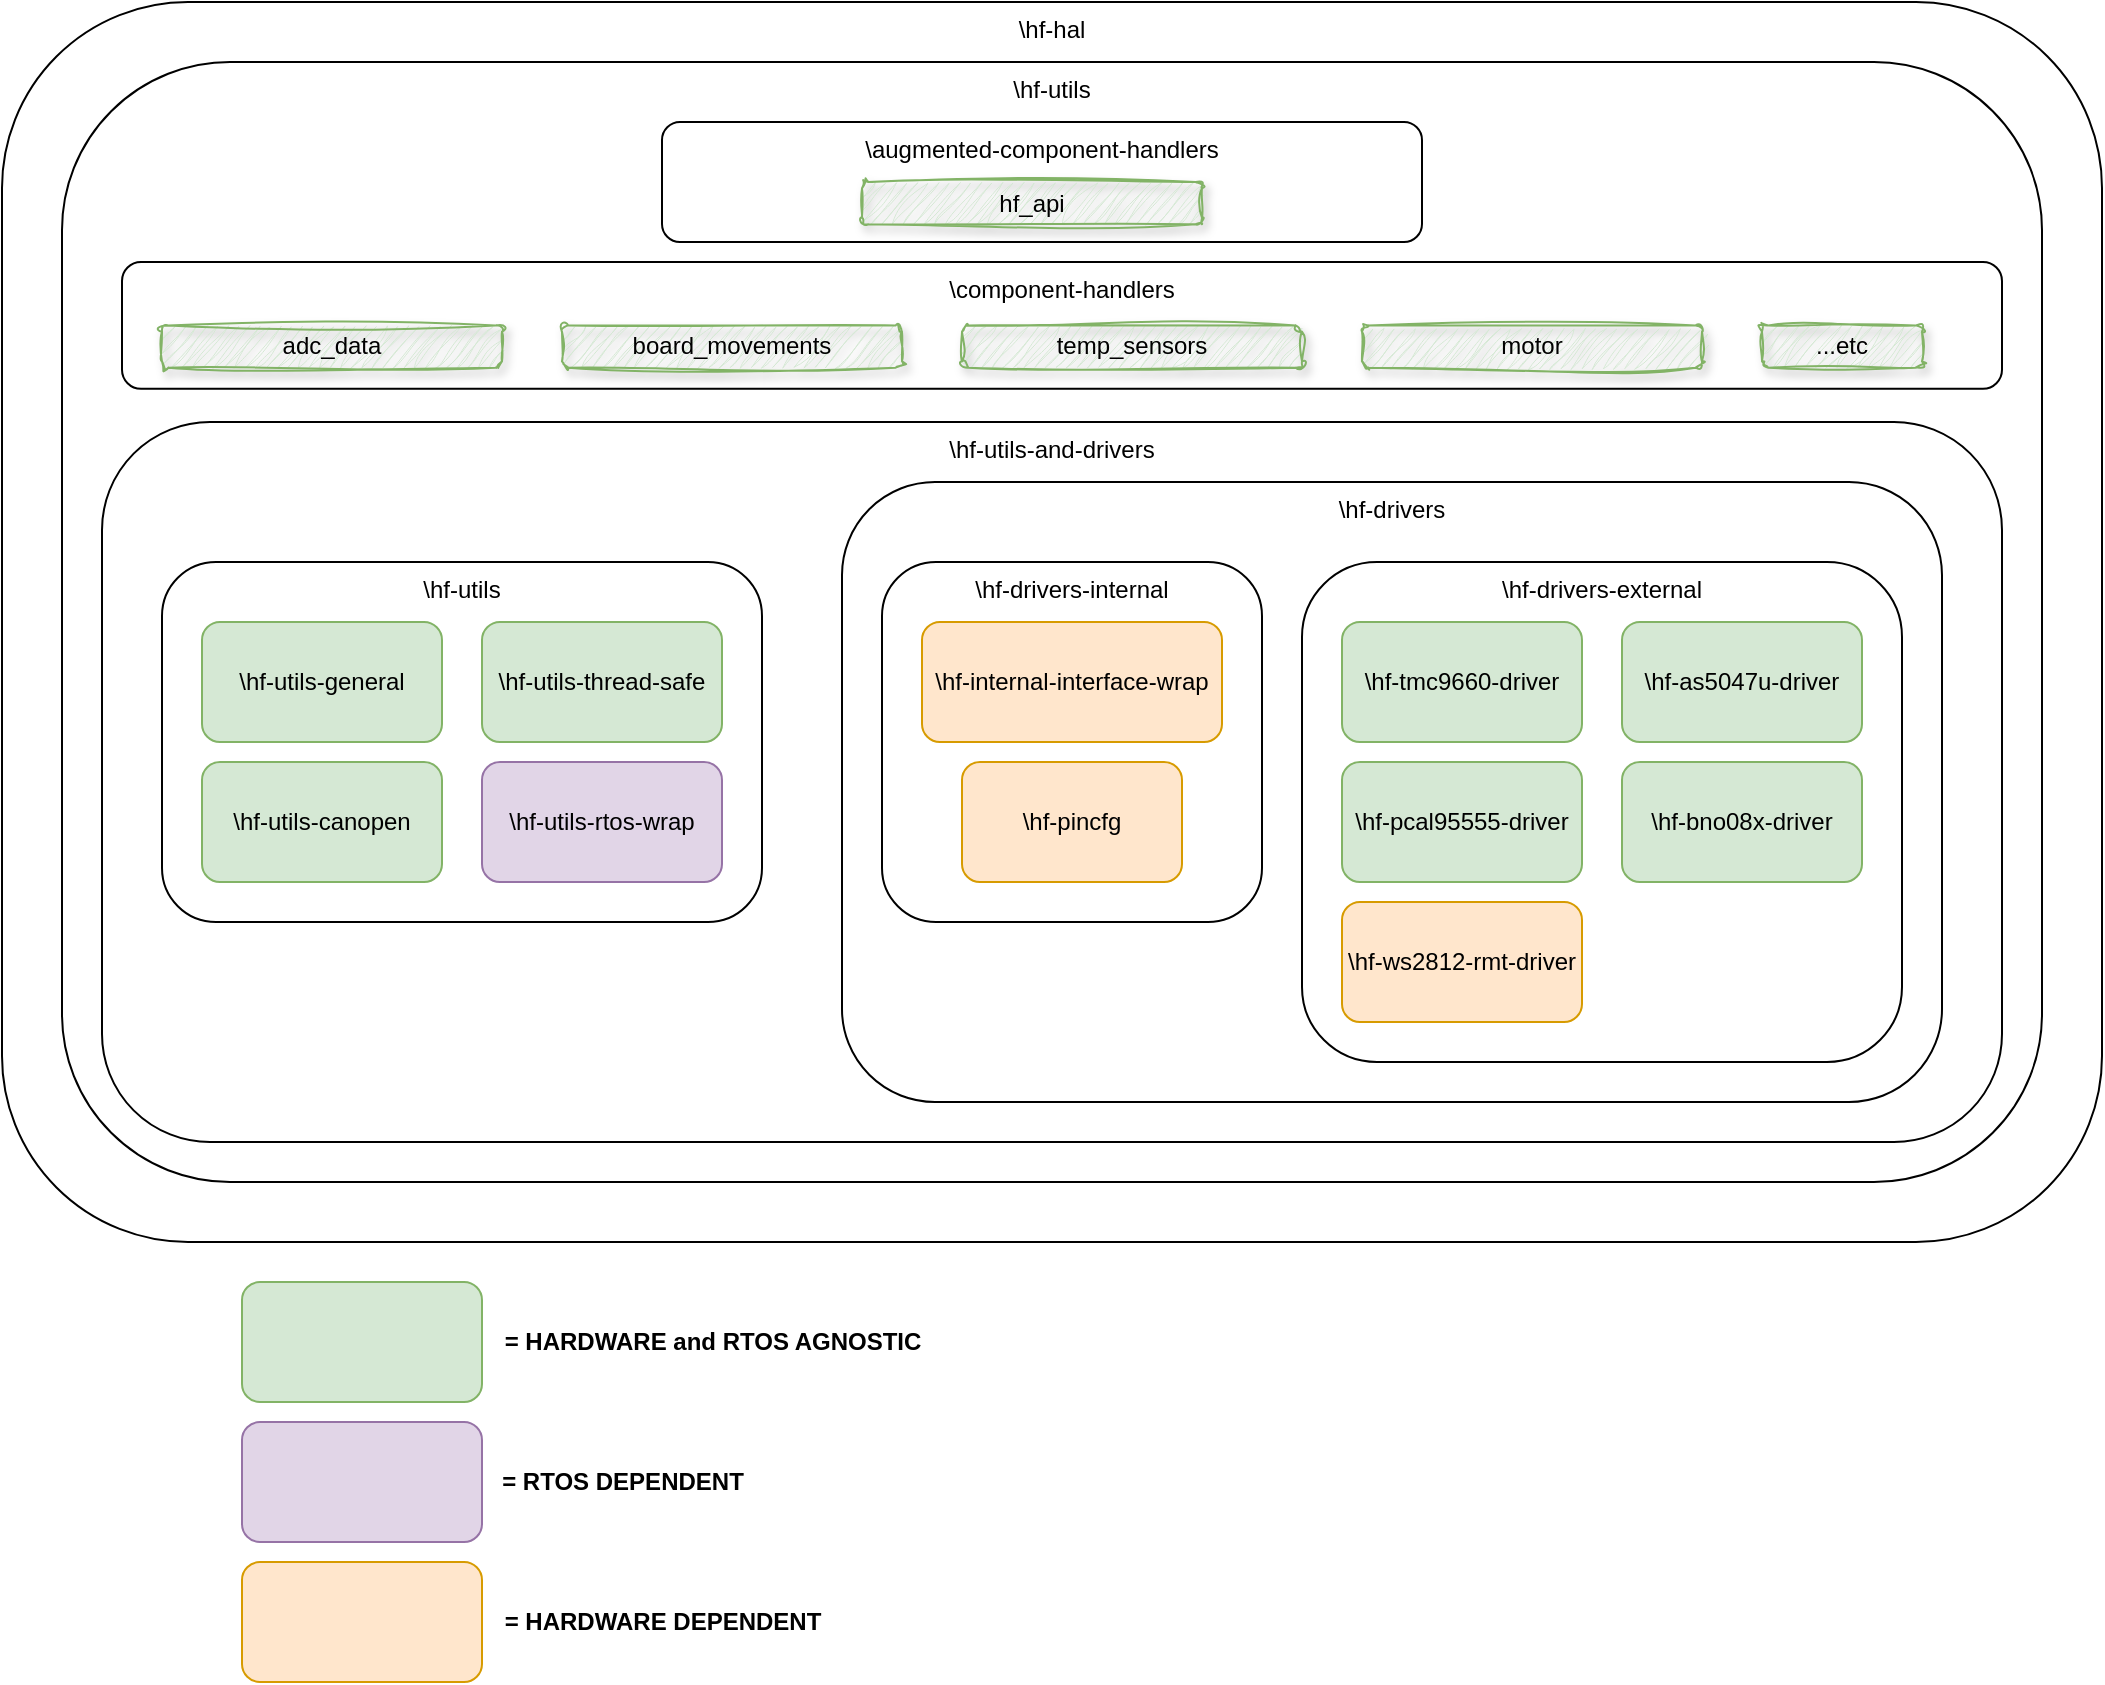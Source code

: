 <mxfile version="27.1.4">
  <diagram name="Page-1" id="FhQWMNnF3R9wmjdMntHF">
    <mxGraphModel dx="2351" dy="791" grid="1" gridSize="10" guides="1" tooltips="1" connect="1" arrows="1" fold="1" page="1" pageScale="1" pageWidth="850" pageHeight="1100" math="0" shadow="0">
      <root>
        <mxCell id="0" />
        <mxCell id="1" parent="0" />
        <mxCell id="MugBKoGFxdHCwpsHW_FZ-21" value="\hf-hal" style="rounded=1;whiteSpace=wrap;html=1;verticalAlign=top;" vertex="1" parent="1">
          <mxGeometry x="-100" y="50" width="1050" height="620" as="geometry" />
        </mxCell>
        <mxCell id="MugBKoGFxdHCwpsHW_FZ-22" value="" style="group;shadow=0;" vertex="1" connectable="0" parent="1">
          <mxGeometry x="-50" y="80" width="970" height="560" as="geometry" />
        </mxCell>
        <mxCell id="MugBKoGFxdHCwpsHW_FZ-23" value="\hf-utils" style="rounded=1;whiteSpace=wrap;html=1;verticalAlign=top;" vertex="1" parent="MugBKoGFxdHCwpsHW_FZ-22">
          <mxGeometry x="-20" width="990" height="560" as="geometry" />
        </mxCell>
        <mxCell id="MugBKoGFxdHCwpsHW_FZ-41" value="\augmented-component-handlers" style="rounded=1;whiteSpace=wrap;html=1;labelBackgroundColor=none;verticalAlign=top;" vertex="1" parent="MugBKoGFxdHCwpsHW_FZ-22">
          <mxGeometry x="280" y="30" width="380" height="60" as="geometry" />
        </mxCell>
        <mxCell id="MugBKoGFxdHCwpsHW_FZ-42" value="" style="group" vertex="1" connectable="0" parent="MugBKoGFxdHCwpsHW_FZ-22">
          <mxGeometry x="10" y="99.998" width="940" height="63.396" as="geometry" />
        </mxCell>
        <mxCell id="MugBKoGFxdHCwpsHW_FZ-25" value="\component-handlers" style="rounded=1;whiteSpace=wrap;html=1;labelBackgroundColor=none;verticalAlign=top;" vertex="1" parent="MugBKoGFxdHCwpsHW_FZ-42">
          <mxGeometry width="940" height="63.396" as="geometry" />
        </mxCell>
        <mxCell id="MugBKoGFxdHCwpsHW_FZ-30" value="board_movements" style="rounded=1;whiteSpace=wrap;html=1;labelBackgroundColor=none;fillColor=#d5e8d4;strokeColor=#82b366;sketch=1;curveFitting=1;jiggle=2;shadow=1;" vertex="1" parent="MugBKoGFxdHCwpsHW_FZ-42">
          <mxGeometry x="220" y="31.698" width="170" height="21.132" as="geometry" />
        </mxCell>
        <mxCell id="MugBKoGFxdHCwpsHW_FZ-31" value="temp_sensors" style="rounded=1;whiteSpace=wrap;html=1;labelBackgroundColor=none;fillColor=#d5e8d4;strokeColor=#82b366;sketch=1;curveFitting=1;jiggle=2;shadow=1;" vertex="1" parent="MugBKoGFxdHCwpsHW_FZ-42">
          <mxGeometry x="420" y="31.698" width="170" height="21.132" as="geometry" />
        </mxCell>
        <mxCell id="MugBKoGFxdHCwpsHW_FZ-32" value="adc_&lt;span style=&quot;background-color: transparent; color: light-dark(rgb(0, 0, 0), rgb(255, 255, 255));&quot;&gt;data&lt;/span&gt;" style="rounded=1;whiteSpace=wrap;html=1;labelBackgroundColor=none;fillColor=#d5e8d4;strokeColor=#82b366;sketch=1;curveFitting=1;jiggle=2;shadow=1;" vertex="1" parent="MugBKoGFxdHCwpsHW_FZ-42">
          <mxGeometry x="20" y="31.698" width="170" height="21.132" as="geometry" />
        </mxCell>
        <mxCell id="MugBKoGFxdHCwpsHW_FZ-29" value="motor" style="rounded=1;whiteSpace=wrap;html=1;labelBackgroundColor=none;fillColor=#d5e8d4;strokeColor=#82b366;shadow=1;sketch=1;curveFitting=1;jiggle=2;" vertex="1" parent="MugBKoGFxdHCwpsHW_FZ-42">
          <mxGeometry x="620" y="31.698" width="170" height="21.132" as="geometry" />
        </mxCell>
        <mxCell id="MugBKoGFxdHCwpsHW_FZ-40" value="...etc" style="rounded=1;whiteSpace=wrap;html=1;labelBackgroundColor=none;fillColor=#d5e8d4;strokeColor=#82b366;sketch=1;curveFitting=1;jiggle=2;shadow=1;" vertex="1" parent="MugBKoGFxdHCwpsHW_FZ-42">
          <mxGeometry x="820" y="31.698" width="80" height="21.132" as="geometry" />
        </mxCell>
        <mxCell id="MugBKoGFxdHCwpsHW_FZ-43" value="hf_api" style="rounded=1;whiteSpace=wrap;html=1;labelBackgroundColor=none;fillColor=#d5e8d4;strokeColor=#82b366;sketch=1;curveFitting=1;jiggle=2;shadow=1;" vertex="1" parent="MugBKoGFxdHCwpsHW_FZ-22">
          <mxGeometry x="380" y="60" width="170" height="21.132" as="geometry" />
        </mxCell>
        <mxCell id="MugBKoGFxdHCwpsHW_FZ-3" value="\hf-utils-and-drivers" style="rounded=1;whiteSpace=wrap;html=1;verticalAlign=top;" vertex="1" parent="1">
          <mxGeometry x="-50" y="260" width="950" height="360" as="geometry" />
        </mxCell>
        <mxCell id="MugBKoGFxdHCwpsHW_FZ-4" value="" style="group" vertex="1" connectable="0" parent="1">
          <mxGeometry x="-20" y="330" width="300" height="180" as="geometry" />
        </mxCell>
        <mxCell id="ujgzsudaIQIlg2-sO98x-5" value="\hf-utils" style="rounded=1;whiteSpace=wrap;html=1;verticalAlign=top;" parent="MugBKoGFxdHCwpsHW_FZ-4" vertex="1">
          <mxGeometry width="300" height="180" as="geometry" />
        </mxCell>
        <mxCell id="ujgzsudaIQIlg2-sO98x-1" value="\hf-utils-thread-safe" style="rounded=1;whiteSpace=wrap;html=1;fillColor=#d5e8d4;strokeColor=#82b366;" parent="MugBKoGFxdHCwpsHW_FZ-4" vertex="1">
          <mxGeometry x="160" y="30" width="120" height="60" as="geometry" />
        </mxCell>
        <mxCell id="ujgzsudaIQIlg2-sO98x-2" value="\hf-utils-general" style="rounded=1;whiteSpace=wrap;html=1;labelBackgroundColor=none;fillColor=#d5e8d4;strokeColor=#82b366;glass=0;shadow=0;" parent="MugBKoGFxdHCwpsHW_FZ-4" vertex="1">
          <mxGeometry x="20" y="30" width="120" height="60" as="geometry" />
        </mxCell>
        <mxCell id="ujgzsudaIQIlg2-sO98x-3" value="\hf-utils-canopen" style="rounded=1;whiteSpace=wrap;html=1;fillColor=#d5e8d4;strokeColor=#82b366;" parent="MugBKoGFxdHCwpsHW_FZ-4" vertex="1">
          <mxGeometry x="20" y="100" width="120" height="60" as="geometry" />
        </mxCell>
        <mxCell id="ujgzsudaIQIlg2-sO98x-4" value="\hf-utils-rtos-wrap" style="rounded=1;whiteSpace=wrap;html=1;fillColor=#e1d5e7;strokeColor=#9673a6;" parent="MugBKoGFxdHCwpsHW_FZ-4" vertex="1">
          <mxGeometry x="160" y="100" width="120" height="60" as="geometry" />
        </mxCell>
        <mxCell id="MugBKoGFxdHCwpsHW_FZ-7" value="" style="group" vertex="1" connectable="0" parent="1">
          <mxGeometry x="320" y="290" width="550" height="310" as="geometry" />
        </mxCell>
        <mxCell id="MugBKoGFxdHCwpsHW_FZ-2" value="\hf-drivers" style="rounded=1;whiteSpace=wrap;html=1;verticalAlign=top;" vertex="1" parent="MugBKoGFxdHCwpsHW_FZ-7">
          <mxGeometry width="550" height="310" as="geometry" />
        </mxCell>
        <mxCell id="MugBKoGFxdHCwpsHW_FZ-5" value="" style="group" vertex="1" connectable="0" parent="MugBKoGFxdHCwpsHW_FZ-7">
          <mxGeometry x="20" y="40" width="190" height="180" as="geometry" />
        </mxCell>
        <mxCell id="ujgzsudaIQIlg2-sO98x-6" value="\hf-drivers-internal" style="rounded=1;whiteSpace=wrap;html=1;verticalAlign=top;" parent="MugBKoGFxdHCwpsHW_FZ-5" vertex="1">
          <mxGeometry width="190" height="180" as="geometry" />
        </mxCell>
        <mxCell id="ujgzsudaIQIlg2-sO98x-8" value="\hf-internal-interface-wrap" style="rounded=1;whiteSpace=wrap;html=1;fillColor=#ffe6cc;strokeColor=#d79b00;" parent="MugBKoGFxdHCwpsHW_FZ-5" vertex="1">
          <mxGeometry x="20" y="30" width="150" height="60" as="geometry" />
        </mxCell>
        <mxCell id="ujgzsudaIQIlg2-sO98x-9" value="\hf-pincfg" style="rounded=1;whiteSpace=wrap;html=1;fillColor=#ffe6cc;strokeColor=#d79b00;" parent="MugBKoGFxdHCwpsHW_FZ-5" vertex="1">
          <mxGeometry x="40" y="100" width="110" height="60" as="geometry" />
        </mxCell>
        <mxCell id="MugBKoGFxdHCwpsHW_FZ-6" value="" style="group" vertex="1" connectable="0" parent="MugBKoGFxdHCwpsHW_FZ-7">
          <mxGeometry x="230" y="40" width="300" height="250" as="geometry" />
        </mxCell>
        <mxCell id="ujgzsudaIQIlg2-sO98x-14" value="\hf-drivers-external" style="rounded=1;whiteSpace=wrap;html=1;verticalAlign=top;" parent="MugBKoGFxdHCwpsHW_FZ-6" vertex="1">
          <mxGeometry width="300" height="250" as="geometry" />
        </mxCell>
        <mxCell id="ujgzsudaIQIlg2-sO98x-15" value="\hf-as5047u-driver" style="rounded=1;whiteSpace=wrap;html=1;fillColor=#d5e8d4;strokeColor=#82b366;" parent="MugBKoGFxdHCwpsHW_FZ-6" vertex="1">
          <mxGeometry x="160" y="30" width="120" height="60" as="geometry" />
        </mxCell>
        <mxCell id="ujgzsudaIQIlg2-sO98x-16" value="\hf-tmc9660-driver" style="rounded=1;whiteSpace=wrap;html=1;fillColor=#d5e8d4;strokeColor=#82b366;" parent="MugBKoGFxdHCwpsHW_FZ-6" vertex="1">
          <mxGeometry x="20" y="30" width="120" height="60" as="geometry" />
        </mxCell>
        <mxCell id="ujgzsudaIQIlg2-sO98x-17" value="\hf-pcal95555-driver" style="rounded=1;whiteSpace=wrap;html=1;fillColor=#d5e8d4;strokeColor=#82b366;" parent="MugBKoGFxdHCwpsHW_FZ-6" vertex="1">
          <mxGeometry x="20" y="100" width="120" height="60" as="geometry" />
        </mxCell>
        <mxCell id="ujgzsudaIQIlg2-sO98x-18" value="\hf-bno08x-driver" style="rounded=1;whiteSpace=wrap;html=1;fillColor=#d5e8d4;strokeColor=#82b366;" parent="MugBKoGFxdHCwpsHW_FZ-6" vertex="1">
          <mxGeometry x="160" y="100" width="120" height="60" as="geometry" />
        </mxCell>
        <mxCell id="MugBKoGFxdHCwpsHW_FZ-1" value="\hf-ws2812-rmt-driver" style="rounded=1;whiteSpace=wrap;html=1;fillColor=#ffe6cc;strokeColor=#d79b00;" vertex="1" parent="MugBKoGFxdHCwpsHW_FZ-6">
          <mxGeometry x="20" y="170" width="120" height="60" as="geometry" />
        </mxCell>
        <mxCell id="MugBKoGFxdHCwpsHW_FZ-18" value="" style="group" vertex="1" connectable="0" parent="1">
          <mxGeometry x="20" y="760" width="260" height="60" as="geometry" />
        </mxCell>
        <mxCell id="MugBKoGFxdHCwpsHW_FZ-15" value="" style="rounded=1;whiteSpace=wrap;html=1;fillColor=#e1d5e7;strokeColor=#9673a6;" vertex="1" parent="MugBKoGFxdHCwpsHW_FZ-18">
          <mxGeometry width="120" height="60" as="geometry" />
        </mxCell>
        <mxCell id="MugBKoGFxdHCwpsHW_FZ-17" value="&lt;b&gt;= RTOS DEPENDENT&lt;/b&gt;" style="text;html=1;align=center;verticalAlign=middle;resizable=0;points=[];autosize=1;strokeColor=none;fillColor=none;" vertex="1" parent="MugBKoGFxdHCwpsHW_FZ-18">
          <mxGeometry x="120" y="15" width="140" height="30" as="geometry" />
        </mxCell>
        <mxCell id="MugBKoGFxdHCwpsHW_FZ-19" value="" style="group" vertex="1" connectable="0" parent="1">
          <mxGeometry x="20" y="830" width="300" height="60" as="geometry" />
        </mxCell>
        <mxCell id="MugBKoGFxdHCwpsHW_FZ-13" value="" style="rounded=1;whiteSpace=wrap;html=1;fillColor=#ffe6cc;strokeColor=#d79b00;" vertex="1" parent="MugBKoGFxdHCwpsHW_FZ-19">
          <mxGeometry width="120" height="60" as="geometry" />
        </mxCell>
        <mxCell id="MugBKoGFxdHCwpsHW_FZ-14" value="&lt;b&gt;= HARDWARE DEPENDENT&lt;/b&gt;" style="text;html=1;align=center;verticalAlign=middle;resizable=0;points=[];autosize=1;strokeColor=none;fillColor=none;" vertex="1" parent="MugBKoGFxdHCwpsHW_FZ-19">
          <mxGeometry x="120" y="15" width="180" height="30" as="geometry" />
        </mxCell>
        <mxCell id="MugBKoGFxdHCwpsHW_FZ-20" value="" style="group" vertex="1" connectable="0" parent="1">
          <mxGeometry x="20" y="690" width="350" height="60" as="geometry" />
        </mxCell>
        <mxCell id="MugBKoGFxdHCwpsHW_FZ-9" value="" style="rounded=1;whiteSpace=wrap;html=1;fillColor=#d5e8d4;strokeColor=#82b366;" vertex="1" parent="MugBKoGFxdHCwpsHW_FZ-20">
          <mxGeometry width="120" height="60" as="geometry" />
        </mxCell>
        <mxCell id="MugBKoGFxdHCwpsHW_FZ-10" value="&lt;b&gt;= HARDWARE and RTOS AGNOSTIC&lt;/b&gt;" style="text;html=1;align=center;verticalAlign=middle;resizable=0;points=[];autosize=1;strokeColor=none;fillColor=none;" vertex="1" parent="MugBKoGFxdHCwpsHW_FZ-20">
          <mxGeometry x="120" y="15" width="230" height="30" as="geometry" />
        </mxCell>
      </root>
    </mxGraphModel>
  </diagram>
</mxfile>
